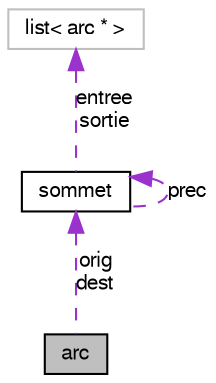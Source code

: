 digraph G
{
  edge [fontname="FreeSans",fontsize="10",labelfontname="FreeSans",labelfontsize="10"];
  node [fontname="FreeSans",fontsize="10",shape=record];
  Node1 [label="arc",height=0.2,width=0.4,color="black", fillcolor="grey75", style="filled" fontcolor="black"];
  Node2 -> Node1 [dir=back,color="darkorchid3",fontsize="10",style="dashed",label="orig\ndest",fontname="FreeSans"];
  Node2 [label="sommet",height=0.2,width=0.4,color="black", fillcolor="white", style="filled",URL="$structsommet.html"];
  Node3 -> Node2 [dir=back,color="darkorchid3",fontsize="10",style="dashed",label="entree\nsortie",fontname="FreeSans"];
  Node3 [label="list\< arc * \>",height=0.2,width=0.4,color="grey75", fillcolor="white", style="filled"];
  Node2 -> Node2 [dir=back,color="darkorchid3",fontsize="10",style="dashed",label="prec",fontname="FreeSans"];
}
